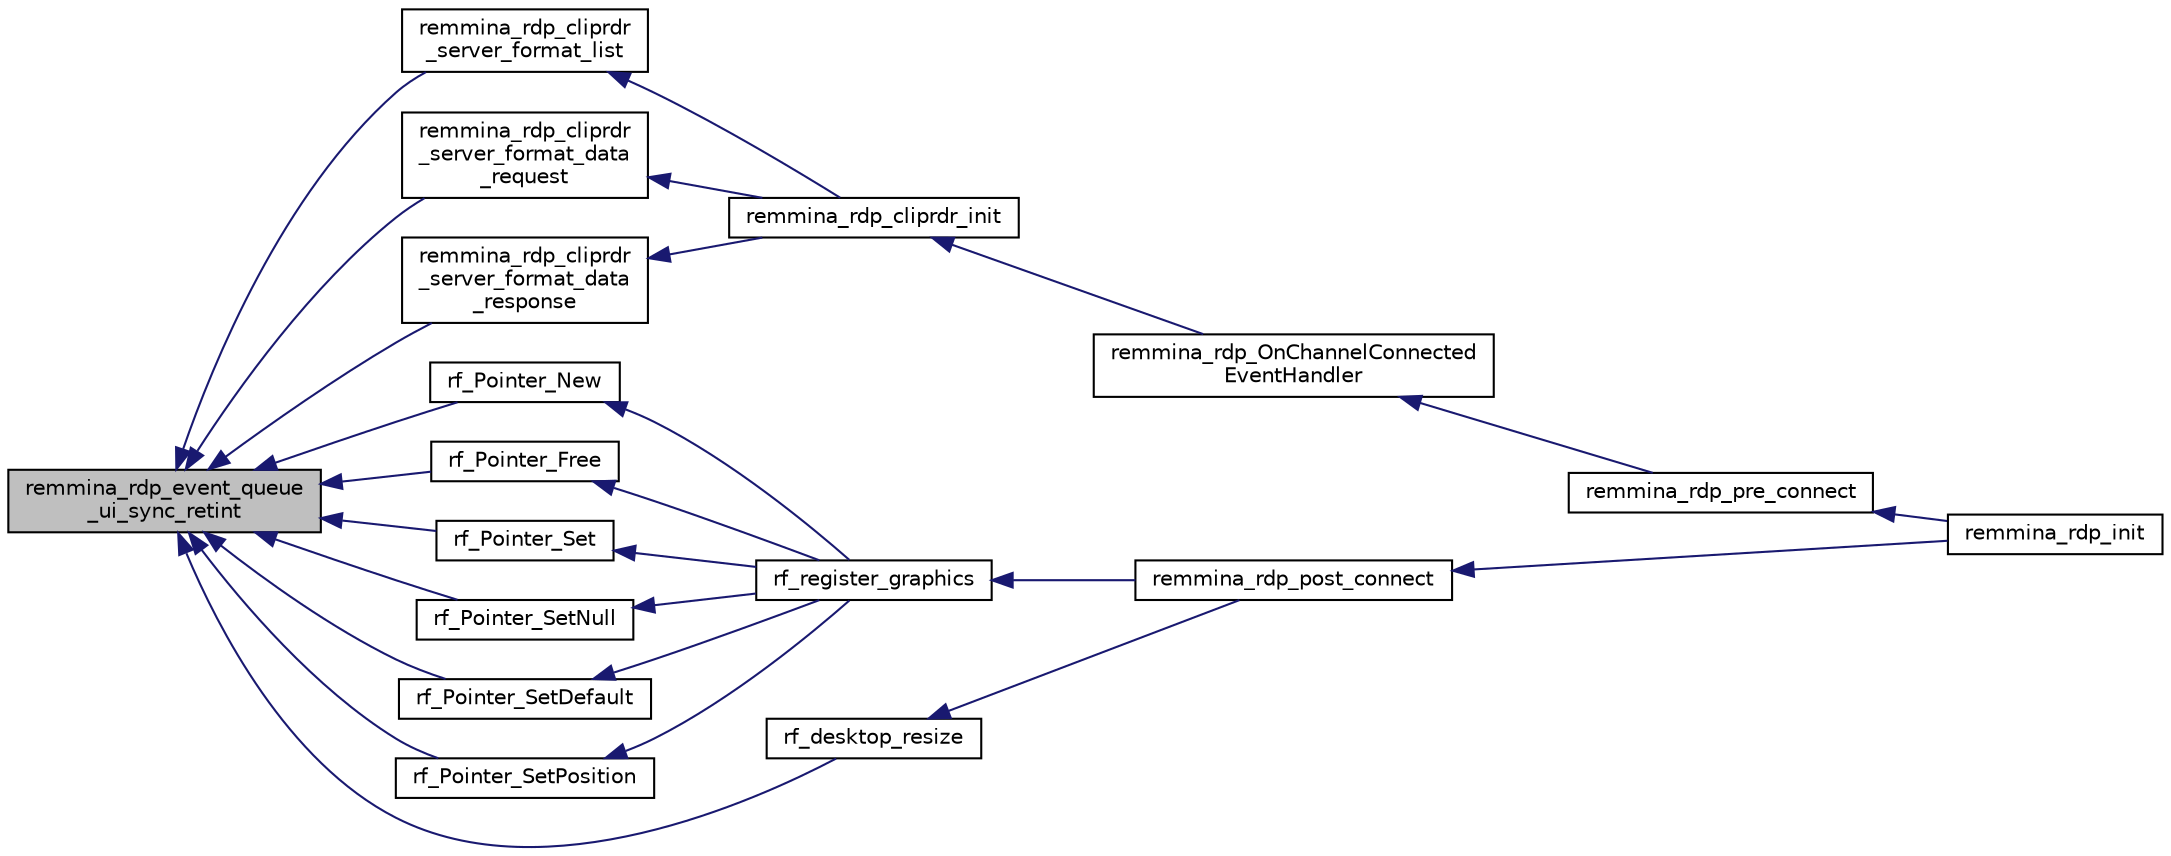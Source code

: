 digraph "remmina_rdp_event_queue_ui_sync_retint"
{
  edge [fontname="Helvetica",fontsize="10",labelfontname="Helvetica",labelfontsize="10"];
  node [fontname="Helvetica",fontsize="10",shape=record];
  rankdir="LR";
  Node616 [label="remmina_rdp_event_queue\l_ui_sync_retint",height=0.2,width=0.4,color="black", fillcolor="grey75", style="filled", fontcolor="black"];
  Node616 -> Node617 [dir="back",color="midnightblue",fontsize="10",style="solid",fontname="Helvetica"];
  Node617 [label="remmina_rdp_cliprdr\l_server_format_list",height=0.2,width=0.4,color="black", fillcolor="white", style="filled",URL="$rdp__cliprdr_8c.html#aad8017b7ae0935c5266e7777dae3c3d4"];
  Node617 -> Node618 [dir="back",color="midnightblue",fontsize="10",style="solid",fontname="Helvetica"];
  Node618 [label="remmina_rdp_cliprdr_init",height=0.2,width=0.4,color="black", fillcolor="white", style="filled",URL="$rdp__cliprdr_8h.html#a9425378cc9b2da11eb4b866c8069e4aa"];
  Node618 -> Node619 [dir="back",color="midnightblue",fontsize="10",style="solid",fontname="Helvetica"];
  Node619 [label="remmina_rdp_OnChannelConnected\lEventHandler",height=0.2,width=0.4,color="black", fillcolor="white", style="filled",URL="$rdp__channels_8h.html#a759a6601ddb16301f0f6c39a6e88425a"];
  Node619 -> Node620 [dir="back",color="midnightblue",fontsize="10",style="solid",fontname="Helvetica"];
  Node620 [label="remmina_rdp_pre_connect",height=0.2,width=0.4,color="black", fillcolor="white", style="filled",URL="$rdp__plugin_8c.html#a0bc4113554537fd1a9e4c8bb9201e789"];
  Node620 -> Node621 [dir="back",color="midnightblue",fontsize="10",style="solid",fontname="Helvetica"];
  Node621 [label="remmina_rdp_init",height=0.2,width=0.4,color="black", fillcolor="white", style="filled",URL="$rdp__plugin_8c.html#a6dd204e4f7a63fdcdfb6cd3066cbf309"];
  Node616 -> Node622 [dir="back",color="midnightblue",fontsize="10",style="solid",fontname="Helvetica"];
  Node622 [label="remmina_rdp_cliprdr\l_server_format_data\l_request",height=0.2,width=0.4,color="black", fillcolor="white", style="filled",URL="$rdp__cliprdr_8c.html#a3a346af4c3c92ec71797838ecc69bdae"];
  Node622 -> Node618 [dir="back",color="midnightblue",fontsize="10",style="solid",fontname="Helvetica"];
  Node616 -> Node623 [dir="back",color="midnightblue",fontsize="10",style="solid",fontname="Helvetica"];
  Node623 [label="remmina_rdp_cliprdr\l_server_format_data\l_response",height=0.2,width=0.4,color="black", fillcolor="white", style="filled",URL="$rdp__cliprdr_8c.html#a010f06478881fa1942237c48a4605a23"];
  Node623 -> Node618 [dir="back",color="midnightblue",fontsize="10",style="solid",fontname="Helvetica"];
  Node616 -> Node624 [dir="back",color="midnightblue",fontsize="10",style="solid",fontname="Helvetica"];
  Node624 [label="rf_Pointer_New",height=0.2,width=0.4,color="black", fillcolor="white", style="filled",URL="$rdp__graphics_8c.html#a9fb6fb540ec75254cb763ae974fb5129"];
  Node624 -> Node625 [dir="back",color="midnightblue",fontsize="10",style="solid",fontname="Helvetica"];
  Node625 [label="rf_register_graphics",height=0.2,width=0.4,color="black", fillcolor="white", style="filled",URL="$rdp__graphics_8h.html#a95732c40c35499f3440715b6526279b1"];
  Node625 -> Node626 [dir="back",color="midnightblue",fontsize="10",style="solid",fontname="Helvetica"];
  Node626 [label="remmina_rdp_post_connect",height=0.2,width=0.4,color="black", fillcolor="white", style="filled",URL="$rdp__plugin_8c.html#ac8d1ec82167ad20b7634ed545d4badbc"];
  Node626 -> Node621 [dir="back",color="midnightblue",fontsize="10",style="solid",fontname="Helvetica"];
  Node616 -> Node627 [dir="back",color="midnightblue",fontsize="10",style="solid",fontname="Helvetica"];
  Node627 [label="rf_Pointer_Free",height=0.2,width=0.4,color="black", fillcolor="white", style="filled",URL="$rdp__graphics_8c.html#afe709335471a30a29f9c97587d43088f"];
  Node627 -> Node625 [dir="back",color="midnightblue",fontsize="10",style="solid",fontname="Helvetica"];
  Node616 -> Node628 [dir="back",color="midnightblue",fontsize="10",style="solid",fontname="Helvetica"];
  Node628 [label="rf_Pointer_Set",height=0.2,width=0.4,color="black", fillcolor="white", style="filled",URL="$rdp__graphics_8c.html#aee54ac34465e6b70a5a7bbd799e9b747"];
  Node628 -> Node625 [dir="back",color="midnightblue",fontsize="10",style="solid",fontname="Helvetica"];
  Node616 -> Node629 [dir="back",color="midnightblue",fontsize="10",style="solid",fontname="Helvetica"];
  Node629 [label="rf_Pointer_SetNull",height=0.2,width=0.4,color="black", fillcolor="white", style="filled",URL="$rdp__graphics_8c.html#aeb108afe0c6da4dfa5a485137921437a"];
  Node629 -> Node625 [dir="back",color="midnightblue",fontsize="10",style="solid",fontname="Helvetica"];
  Node616 -> Node630 [dir="back",color="midnightblue",fontsize="10",style="solid",fontname="Helvetica"];
  Node630 [label="rf_Pointer_SetDefault",height=0.2,width=0.4,color="black", fillcolor="white", style="filled",URL="$rdp__graphics_8c.html#ac2abd9da136bc6f446c836a3d53ab8b6"];
  Node630 -> Node625 [dir="back",color="midnightblue",fontsize="10",style="solid",fontname="Helvetica"];
  Node616 -> Node631 [dir="back",color="midnightblue",fontsize="10",style="solid",fontname="Helvetica"];
  Node631 [label="rf_Pointer_SetPosition",height=0.2,width=0.4,color="black", fillcolor="white", style="filled",URL="$rdp__graphics_8c.html#a4c2407f4e8db3ae44123066c373b705c"];
  Node631 -> Node625 [dir="back",color="midnightblue",fontsize="10",style="solid",fontname="Helvetica"];
  Node616 -> Node632 [dir="back",color="midnightblue",fontsize="10",style="solid",fontname="Helvetica"];
  Node632 [label="rf_desktop_resize",height=0.2,width=0.4,color="black", fillcolor="white", style="filled",URL="$rdp__plugin_8c.html#a992a905d014d83a8de736ffbd85fe901"];
  Node632 -> Node626 [dir="back",color="midnightblue",fontsize="10",style="solid",fontname="Helvetica"];
}
